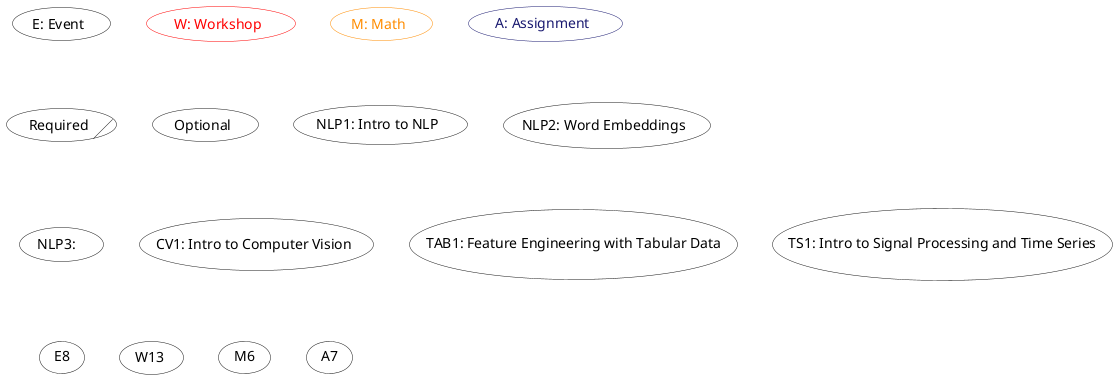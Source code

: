 @startuml "30 Days of ML Roadmap"

skinparam usecase {
BackgroundColor transparent
shadowing false
}

(E: Event)
(W: Workshop) #line:red;text:red
(M: Math) #line:darkorange;text:darkorange
(A: Assignment) #line:MidnightBlue;text:MidnightBlue
(Required)/
(Optional)

(NLP1: Intro to NLP) as NLP1
(NLP2: Word Embeddings) as NLP2
(NLP3: )



(CV1: Intro to Computer Vision) as CV1

(TAB1: Feature Engineering with Tabular Data) as TAB1

(TS1: Intro to Signal Processing and Time Series) as TS1

(E8: Text Mining) as E8


(E8)
(W13)
(M6)
(A7)

@enduml